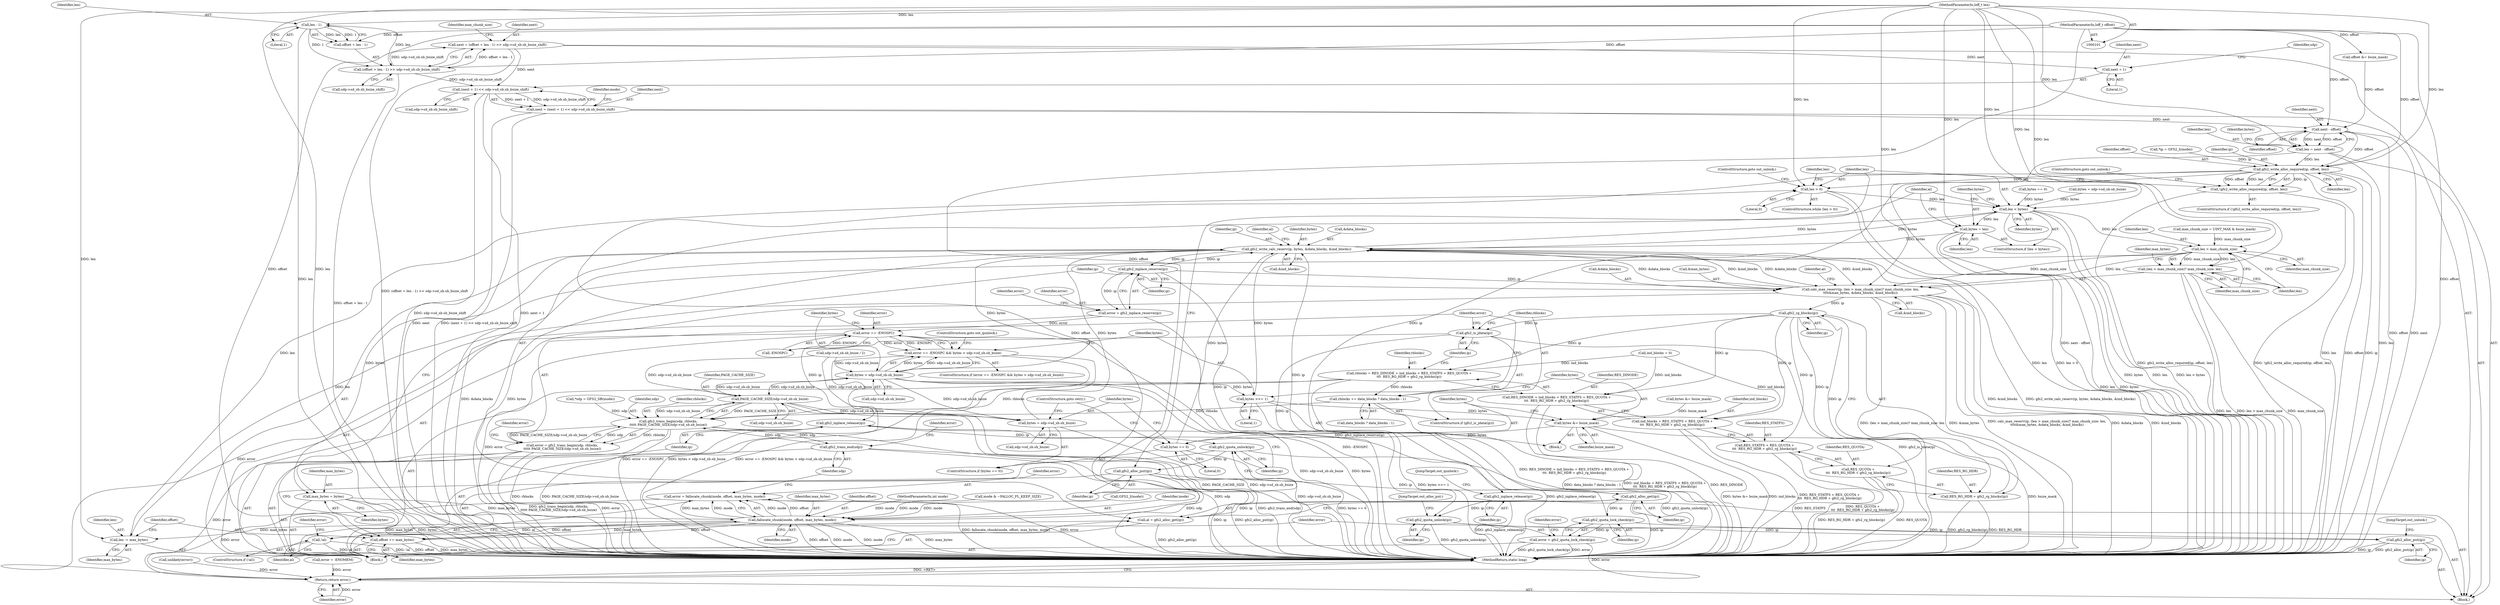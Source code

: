 digraph "0_linux_64dd153c83743af81f20924c6343652d731eeecb_2@integer" {
"1000154" [label="(Call,next = (offset + len - 1) >> sdp->sd_sb.sb_bsize_shift)"];
"1000156" [label="(Call,(offset + len - 1) >> sdp->sd_sb.sb_bsize_shift)"];
"1000104" [label="(MethodParameterIn,loff_t offset)"];
"1000159" [label="(Call,len - 1)"];
"1000105" [label="(MethodParameterIn,loff_t len)"];
"1000175" [label="(Call,(next + 1) << sdp->sd_sb.sb_bsize_shift)"];
"1000173" [label="(Call,next = (next + 1) << sdp->sd_sb.sb_bsize_shift)"];
"1000196" [label="(Call,next - offset)"];
"1000194" [label="(Call,len = next - offset)"];
"1000255" [label="(Call,gfs2_write_alloc_required(ip, offset, len))"];
"1000254" [label="(Call,!gfs2_write_alloc_required(ip, offset, len))"];
"1000261" [label="(Call,len > 0)"];
"1000266" [label="(Call,len < bytes)"];
"1000269" [label="(Call,bytes = len)"];
"1000293" [label="(Call,gfs2_write_calc_reserv(ip, bytes, &data_blocks, &ind_blocks))"];
"1000309" [label="(Call,gfs2_inplace_reserve(ip))"];
"1000307" [label="(Call,error = gfs2_inplace_reserve(ip))"];
"1000316" [label="(Call,error == -ENOSPC)"];
"1000315" [label="(Call,error == -ENOSPC && bytes > sdp->sd_sb.sb_bsize)"];
"1000455" [label="(Return,return error;)"];
"1000350" [label="(Call,calc_max_reserv(ip, (len > max_chunk_size)? max_chunk_size: len,\n\t\t\t\t&max_bytes, &data_blocks, &ind_blocks))"];
"1000383" [label="(Call,gfs2_rg_blocks(ip))"];
"1000371" [label="(Call,rblocks = RES_DINODE + ind_blocks + RES_STATFS + RES_QUOTA +\n\t\t\t  RES_RG_HDR + gfs2_rg_blocks(ip))"];
"1000388" [label="(Call,rblocks += data_blocks ? data_blocks : 1)"];
"1000396" [label="(Call,gfs2_trans_begin(sdp, rblocks,\n\t\t\t\t\t PAGE_CACHE_SIZE/sdp->sd_sb.sb_bsize))"];
"1000394" [label="(Call,error = gfs2_trans_begin(sdp, rblocks,\n\t\t\t\t\t PAGE_CACHE_SIZE/sdp->sd_sb.sb_bsize))"];
"1000416" [label="(Call,gfs2_trans_end(sdp))"];
"1000373" [label="(Call,RES_DINODE + ind_blocks + RES_STATFS + RES_QUOTA +\n\t\t\t  RES_RG_HDR + gfs2_rg_blocks(ip))"];
"1000375" [label="(Call,ind_blocks + RES_STATFS + RES_QUOTA +\n\t\t\t  RES_RG_HDR + gfs2_rg_blocks(ip))"];
"1000377" [label="(Call,RES_STATFS + RES_QUOTA +\n\t\t\t  RES_RG_HDR + gfs2_rg_blocks(ip))"];
"1000379" [label="(Call,RES_QUOTA +\n\t\t\t  RES_RG_HDR + gfs2_rg_blocks(ip))"];
"1000381" [label="(Call,RES_RG_HDR + gfs2_rg_blocks(ip))"];
"1000386" [label="(Call,gfs2_is_jdata(ip))"];
"1000427" [label="(Call,gfs2_inplace_release(ip))"];
"1000429" [label="(Call,gfs2_quota_unlock(ip))"];
"1000431" [label="(Call,gfs2_alloc_put(ip))"];
"1000274" [label="(Call,gfs2_alloc_get(ip))"];
"1000272" [label="(Call,al = gfs2_alloc_get(ip))"];
"1000277" [label="(Call,!al)"];
"1000287" [label="(Call,gfs2_quota_lock_check(ip))"];
"1000285" [label="(Call,error = gfs2_quota_lock_check(ip))"];
"1000441" [label="(Call,gfs2_alloc_put(ip))"];
"1000435" [label="(Call,gfs2_inplace_release(ip))"];
"1000438" [label="(Call,gfs2_quota_unlock(ip))"];
"1000320" [label="(Call,bytes > sdp->sd_sb.sb_bsize)"];
"1000328" [label="(Call,bytes >>= 1)"];
"1000331" [label="(Call,bytes &= bsize_mask)"];
"1000335" [label="(Call,bytes == 0)"];
"1000338" [label="(Call,bytes = sdp->sd_sb.sb_bsize)"];
"1000399" [label="(Call,PAGE_CACHE_SIZE/sdp->sd_sb.sb_bsize)"];
"1000347" [label="(Call,max_bytes = bytes)"];
"1000411" [label="(Call,fallocate_chunk(inode, offset, max_bytes, mode))"];
"1000409" [label="(Call,error = fallocate_chunk(inode, offset, max_bytes, mode))"];
"1000421" [label="(Call,len -= max_bytes)"];
"1000424" [label="(Call,offset += max_bytes)"];
"1000353" [label="(Call,len > max_chunk_size)"];
"1000352" [label="(Call,(len > max_chunk_size)? max_chunk_size: len)"];
"1000176" [label="(Call,next + 1)"];
"1000175" [label="(Call,(next + 1) << sdp->sd_sb.sb_bsize_shift)"];
"1000429" [label="(Call,gfs2_quota_unlock(ip))"];
"1000440" [label="(JumpTarget,out_alloc_put:)"];
"1000412" [label="(Identifier,inode)"];
"1000347" [label="(Call,max_bytes = bytes)"];
"1000390" [label="(Call,data_blocks ? data_blocks : 1)"];
"1000437" [label="(JumpTarget,out_qunlock:)"];
"1000349" [label="(Identifier,bytes)"];
"1000194" [label="(Call,len = next - offset)"];
"1000419" [label="(Identifier,error)"];
"1000414" [label="(Identifier,max_bytes)"];
"1000413" [label="(Identifier,offset)"];
"1000338" [label="(Call,bytes = sdp->sd_sb.sb_bsize)"];
"1000290" [label="(Identifier,error)"];
"1000435" [label="(Call,gfs2_inplace_release(ip))"];
"1000264" [label="(Block,)"];
"1000410" [label="(Identifier,error)"];
"1000198" [label="(Identifier,offset)"];
"1000155" [label="(Identifier,next)"];
"1000332" [label="(Identifier,bytes)"];
"1000417" [label="(Identifier,sdp)"];
"1000159" [label="(Call,len - 1)"];
"1000295" [label="(Identifier,bytes)"];
"1000388" [label="(Call,rblocks += data_blocks ? data_blocks : 1)"];
"1000357" [label="(Identifier,len)"];
"1000354" [label="(Identifier,len)"];
"1000423" [label="(Identifier,max_bytes)"];
"1000442" [label="(Identifier,ip)"];
"1000310" [label="(Identifier,ip)"];
"1000250" [label="(Call,unlikely(error))"];
"1000169" [label="(Identifier,max_chunk_size)"];
"1000433" [label="(ControlStructure,goto out_unlock;)"];
"1000271" [label="(Identifier,len)"];
"1000351" [label="(Identifier,ip)"];
"1000253" [label="(ControlStructure,if (!gfs2_write_alloc_required(ip, offset, len)))"];
"1000309" [label="(Call,gfs2_inplace_reserve(ip))"];
"1000105" [label="(MethodParameterIn,loff_t len)"];
"1000286" [label="(Identifier,error)"];
"1000336" [label="(Identifier,bytes)"];
"1000335" [label="(Call,bytes == 0)"];
"1000296" [label="(Call,&data_blocks)"];
"1000222" [label="(Call,bytes == 0)"];
"1000345" [label="(ControlStructure,goto retry;)"];
"1000176" [label="(Call,next + 1)"];
"1000268" [label="(Identifier,bytes)"];
"1000383" [label="(Call,gfs2_rg_blocks(ip))"];
"1000407" [label="(Identifier,error)"];
"1000353" [label="(Call,len > max_chunk_size)"];
"1000400" [label="(Identifier,PAGE_CACHE_SIZE)"];
"1000339" [label="(Identifier,bytes)"];
"1000329" [label="(Identifier,bytes)"];
"1000430" [label="(Identifier,ip)"];
"1000118" [label="(Call,*sdp = GFS2_SB(inode))"];
"1000314" [label="(ControlStructure,if (error == -ENOSPC && bytes > sdp->sd_sb.sb_bsize))"];
"1000205" [label="(Call,sdp->sd_sb.sb_bsize / 2)"];
"1000330" [label="(Literal,1)"];
"1000425" [label="(Identifier,offset)"];
"1000378" [label="(Identifier,RES_STATFS)"];
"1000278" [label="(Identifier,al)"];
"1000397" [label="(Identifier,sdp)"];
"1000355" [label="(Identifier,max_chunk_size)"];
"1000427" [label="(Call,gfs2_inplace_release(ip))"];
"1000399" [label="(Call,PAGE_CACHE_SIZE/sdp->sd_sb.sb_bsize)"];
"1000328" [label="(Call,bytes >>= 1)"];
"1000382" [label="(Identifier,RES_RG_HDR)"];
"1000307" [label="(Call,error = gfs2_inplace_reserve(ip))"];
"1000389" [label="(Identifier,rblocks)"];
"1000298" [label="(Call,&ind_blocks)"];
"1000254" [label="(Call,!gfs2_write_alloc_required(ip, offset, len))"];
"1000103" [label="(MethodParameterIn,int mode)"];
"1000178" [label="(Literal,1)"];
"1000255" [label="(Call,gfs2_write_alloc_required(ip, offset, len))"];
"1000294" [label="(Identifier,ip)"];
"1000409" [label="(Call,error = fallocate_chunk(inode, offset, max_bytes, mode))"];
"1000334" [label="(ControlStructure,if (bytes == 0))"];
"1000195" [label="(Identifier,len)"];
"1000348" [label="(Identifier,max_bytes)"];
"1000317" [label="(Identifier,error)"];
"1000262" [label="(Identifier,len)"];
"1000327" [label="(Block,)"];
"1000267" [label="(Identifier,len)"];
"1000438" [label="(Call,gfs2_quota_unlock(ip))"];
"1000360" [label="(Call,&data_blocks)"];
"1000362" [label="(Call,&ind_blocks)"];
"1000123" [label="(Call,*ip = GFS2_I(inode))"];
"1000377" [label="(Call,RES_STATFS + RES_QUOTA +\n\t\t\t  RES_RG_HDR + gfs2_rg_blocks(ip))"];
"1000398" [label="(Identifier,rblocks)"];
"1000270" [label="(Identifier,bytes)"];
"1000160" [label="(Identifier,len)"];
"1000272" [label="(Call,al = gfs2_alloc_get(ip))"];
"1000132" [label="(Call,ind_blocks = 0)"];
"1000174" [label="(Identifier,next)"];
"1000385" [label="(ControlStructure,if (gfs2_is_jdata(ip)))"];
"1000375" [label="(Call,ind_blocks + RES_STATFS + RES_QUOTA +\n\t\t\t  RES_RG_HDR + gfs2_rg_blocks(ip))"];
"1000376" [label="(Identifier,ind_blocks)"];
"1000280" [label="(Call,error = -ENOMEM)"];
"1000411" [label="(Call,fallocate_chunk(inode, offset, max_bytes, mode))"];
"1000394" [label="(Call,error = gfs2_trans_begin(sdp, rblocks,\n\t\t\t\t\t PAGE_CACHE_SIZE/sdp->sd_sb.sb_bsize))"];
"1000261" [label="(Call,len > 0)"];
"1000293" [label="(Call,gfs2_write_calc_reserv(ip, bytes, &data_blocks, &ind_blocks))"];
"1000333" [label="(Identifier,bsize_mask)"];
"1000401" [label="(Call,sdp->sd_sb.sb_bsize)"];
"1000162" [label="(Call,sdp->sd_sb.sb_bsize_shift)"];
"1000260" [label="(ControlStructure,while (len > 0))"];
"1000387" [label="(Identifier,ip)"];
"1000256" [label="(Identifier,ip)"];
"1000259" [label="(ControlStructure,goto out_unlock;)"];
"1000384" [label="(Identifier,ip)"];
"1000200" [label="(Identifier,bytes)"];
"1000337" [label="(Literal,0)"];
"1000177" [label="(Identifier,next)"];
"1000318" [label="(Call,-ENOSPC)"];
"1000218" [label="(Call,bytes &= bsize_mask)"];
"1000443" [label="(JumpTarget,out_unlock:)"];
"1000415" [label="(Identifier,mode)"];
"1000321" [label="(Identifier,bytes)"];
"1000104" [label="(MethodParameterIn,loff_t offset)"];
"1000312" [label="(Identifier,error)"];
"1000322" [label="(Call,sdp->sd_sb.sb_bsize)"];
"1000173" [label="(Call,next = (next + 1) << sdp->sd_sb.sb_bsize_shift)"];
"1000315" [label="(Call,error == -ENOSPC && bytes > sdp->sd_sb.sb_bsize)"];
"1000416" [label="(Call,gfs2_trans_end(sdp))"];
"1000191" [label="(Call,offset &= bsize_mask)"];
"1000168" [label="(Call,max_chunk_size = UINT_MAX & bsize_mask)"];
"1000441" [label="(Call,gfs2_alloc_put(ip))"];
"1000372" [label="(Identifier,rblocks)"];
"1000426" [label="(Identifier,max_bytes)"];
"1000287" [label="(Call,gfs2_quota_lock_check(ip))"];
"1000436" [label="(Identifier,ip)"];
"1000185" [label="(Call,mode & ~FALLOC_FL_KEEP_SIZE)"];
"1000380" [label="(Identifier,RES_QUOTA)"];
"1000179" [label="(Call,sdp->sd_sb.sb_bsize_shift)"];
"1000308" [label="(Identifier,error)"];
"1000263" [label="(Literal,0)"];
"1000269" [label="(Call,bytes = len)"];
"1000381" [label="(Call,RES_RG_HDR + gfs2_rg_blocks(ip))"];
"1000358" [label="(Call,&max_bytes)"];
"1000386" [label="(Call,gfs2_is_jdata(ip))"];
"1000197" [label="(Identifier,next)"];
"1000374" [label="(Identifier,RES_DINODE)"];
"1000432" [label="(Identifier,ip)"];
"1000356" [label="(Identifier,max_chunk_size)"];
"1000302" [label="(Identifier,al)"];
"1000276" [label="(ControlStructure,if (!al))"];
"1000161" [label="(Literal,1)"];
"1000373" [label="(Call,RES_DINODE + ind_blocks + RES_STATFS + RES_QUOTA +\n\t\t\t  RES_RG_HDR + gfs2_rg_blocks(ip))"];
"1000281" [label="(Identifier,error)"];
"1000396" [label="(Call,gfs2_trans_begin(sdp, rblocks,\n\t\t\t\t\t PAGE_CACHE_SIZE/sdp->sd_sb.sb_bsize))"];
"1000274" [label="(Call,gfs2_alloc_get(ip))"];
"1000154" [label="(Call,next = (offset + len - 1) >> sdp->sd_sb.sb_bsize_shift)"];
"1000428" [label="(Identifier,ip)"];
"1000277" [label="(Call,!al)"];
"1000456" [label="(Identifier,error)"];
"1000316" [label="(Call,error == -ENOSPC)"];
"1000455" [label="(Return,return error;)"];
"1000431" [label="(Call,gfs2_alloc_put(ip))"];
"1000331" [label="(Call,bytes &= bsize_mask)"];
"1000181" [label="(Identifier,sdp)"];
"1000439" [label="(Identifier,ip)"];
"1000258" [label="(Identifier,len)"];
"1000125" [label="(Call,GFS2_I(inode))"];
"1000421" [label="(Call,len -= max_bytes)"];
"1000273" [label="(Identifier,al)"];
"1000371" [label="(Call,rblocks = RES_DINODE + ind_blocks + RES_STATFS + RES_QUOTA +\n\t\t\t  RES_RG_HDR + gfs2_rg_blocks(ip))"];
"1000186" [label="(Identifier,mode)"];
"1000340" [label="(Call,sdp->sd_sb.sb_bsize)"];
"1000350" [label="(Call,calc_max_reserv(ip, (len > max_chunk_size)? max_chunk_size: len,\n\t\t\t\t&max_bytes, &data_blocks, &ind_blocks))"];
"1000106" [label="(Block,)"];
"1000457" [label="(MethodReturn,static long)"];
"1000266" [label="(Call,len < bytes)"];
"1000424" [label="(Call,offset += max_bytes)"];
"1000359" [label="(Identifier,max_bytes)"];
"1000395" [label="(Identifier,error)"];
"1000257" [label="(Identifier,offset)"];
"1000379" [label="(Call,RES_QUOTA +\n\t\t\t  RES_RG_HDR + gfs2_rg_blocks(ip))"];
"1000422" [label="(Identifier,len)"];
"1000352" [label="(Call,(len > max_chunk_size)? max_chunk_size: len)"];
"1000346" [label="(ControlStructure,goto out_qunlock;)"];
"1000275" [label="(Identifier,ip)"];
"1000157" [label="(Call,offset + len - 1)"];
"1000285" [label="(Call,error = gfs2_quota_lock_check(ip))"];
"1000366" [label="(Identifier,al)"];
"1000265" [label="(ControlStructure,if (len < bytes))"];
"1000225" [label="(Call,bytes = sdp->sd_sb.sb_bsize)"];
"1000156" [label="(Call,(offset + len - 1) >> sdp->sd_sb.sb_bsize_shift)"];
"1000320" [label="(Call,bytes > sdp->sd_sb.sb_bsize)"];
"1000196" [label="(Call,next - offset)"];
"1000288" [label="(Identifier,ip)"];
"1000154" -> "1000106"  [label="AST: "];
"1000154" -> "1000156"  [label="CFG: "];
"1000155" -> "1000154"  [label="AST: "];
"1000156" -> "1000154"  [label="AST: "];
"1000169" -> "1000154"  [label="CFG: "];
"1000154" -> "1000457"  [label="DDG: (offset + len - 1) >> sdp->sd_sb.sb_bsize_shift"];
"1000156" -> "1000154"  [label="DDG: offset + len - 1"];
"1000156" -> "1000154"  [label="DDG: sdp->sd_sb.sb_bsize_shift"];
"1000154" -> "1000175"  [label="DDG: next"];
"1000154" -> "1000176"  [label="DDG: next"];
"1000156" -> "1000162"  [label="CFG: "];
"1000157" -> "1000156"  [label="AST: "];
"1000162" -> "1000156"  [label="AST: "];
"1000156" -> "1000457"  [label="DDG: offset + len - 1"];
"1000104" -> "1000156"  [label="DDG: offset"];
"1000159" -> "1000156"  [label="DDG: len"];
"1000159" -> "1000156"  [label="DDG: 1"];
"1000156" -> "1000175"  [label="DDG: sdp->sd_sb.sb_bsize_shift"];
"1000104" -> "1000101"  [label="AST: "];
"1000104" -> "1000457"  [label="DDG: offset"];
"1000104" -> "1000157"  [label="DDG: offset"];
"1000104" -> "1000191"  [label="DDG: offset"];
"1000104" -> "1000196"  [label="DDG: offset"];
"1000104" -> "1000255"  [label="DDG: offset"];
"1000104" -> "1000411"  [label="DDG: offset"];
"1000104" -> "1000424"  [label="DDG: offset"];
"1000159" -> "1000157"  [label="AST: "];
"1000159" -> "1000161"  [label="CFG: "];
"1000160" -> "1000159"  [label="AST: "];
"1000161" -> "1000159"  [label="AST: "];
"1000157" -> "1000159"  [label="CFG: "];
"1000159" -> "1000457"  [label="DDG: len"];
"1000159" -> "1000157"  [label="DDG: len"];
"1000159" -> "1000157"  [label="DDG: 1"];
"1000105" -> "1000159"  [label="DDG: len"];
"1000105" -> "1000101"  [label="AST: "];
"1000105" -> "1000457"  [label="DDG: len"];
"1000105" -> "1000194"  [label="DDG: len"];
"1000105" -> "1000255"  [label="DDG: len"];
"1000105" -> "1000261"  [label="DDG: len"];
"1000105" -> "1000266"  [label="DDG: len"];
"1000105" -> "1000269"  [label="DDG: len"];
"1000105" -> "1000350"  [label="DDG: len"];
"1000105" -> "1000353"  [label="DDG: len"];
"1000105" -> "1000352"  [label="DDG: len"];
"1000105" -> "1000421"  [label="DDG: len"];
"1000175" -> "1000173"  [label="AST: "];
"1000175" -> "1000179"  [label="CFG: "];
"1000176" -> "1000175"  [label="AST: "];
"1000179" -> "1000175"  [label="AST: "];
"1000173" -> "1000175"  [label="CFG: "];
"1000175" -> "1000457"  [label="DDG: sdp->sd_sb.sb_bsize_shift"];
"1000175" -> "1000457"  [label="DDG: next + 1"];
"1000175" -> "1000173"  [label="DDG: next + 1"];
"1000175" -> "1000173"  [label="DDG: sdp->sd_sb.sb_bsize_shift"];
"1000173" -> "1000106"  [label="AST: "];
"1000174" -> "1000173"  [label="AST: "];
"1000186" -> "1000173"  [label="CFG: "];
"1000173" -> "1000457"  [label="DDG: next"];
"1000173" -> "1000457"  [label="DDG: (next + 1) << sdp->sd_sb.sb_bsize_shift"];
"1000173" -> "1000196"  [label="DDG: next"];
"1000196" -> "1000194"  [label="AST: "];
"1000196" -> "1000198"  [label="CFG: "];
"1000197" -> "1000196"  [label="AST: "];
"1000198" -> "1000196"  [label="AST: "];
"1000194" -> "1000196"  [label="CFG: "];
"1000196" -> "1000457"  [label="DDG: next"];
"1000196" -> "1000457"  [label="DDG: offset"];
"1000196" -> "1000194"  [label="DDG: next"];
"1000196" -> "1000194"  [label="DDG: offset"];
"1000191" -> "1000196"  [label="DDG: offset"];
"1000196" -> "1000255"  [label="DDG: offset"];
"1000194" -> "1000106"  [label="AST: "];
"1000195" -> "1000194"  [label="AST: "];
"1000200" -> "1000194"  [label="CFG: "];
"1000194" -> "1000457"  [label="DDG: len"];
"1000194" -> "1000457"  [label="DDG: next - offset"];
"1000194" -> "1000255"  [label="DDG: len"];
"1000255" -> "1000254"  [label="AST: "];
"1000255" -> "1000258"  [label="CFG: "];
"1000256" -> "1000255"  [label="AST: "];
"1000257" -> "1000255"  [label="AST: "];
"1000258" -> "1000255"  [label="AST: "];
"1000254" -> "1000255"  [label="CFG: "];
"1000255" -> "1000457"  [label="DDG: len"];
"1000255" -> "1000457"  [label="DDG: offset"];
"1000255" -> "1000457"  [label="DDG: ip"];
"1000255" -> "1000254"  [label="DDG: ip"];
"1000255" -> "1000254"  [label="DDG: offset"];
"1000255" -> "1000254"  [label="DDG: len"];
"1000123" -> "1000255"  [label="DDG: ip"];
"1000255" -> "1000261"  [label="DDG: len"];
"1000255" -> "1000274"  [label="DDG: ip"];
"1000255" -> "1000411"  [label="DDG: offset"];
"1000254" -> "1000253"  [label="AST: "];
"1000259" -> "1000254"  [label="CFG: "];
"1000262" -> "1000254"  [label="CFG: "];
"1000254" -> "1000457"  [label="DDG: gfs2_write_alloc_required(ip, offset, len)"];
"1000254" -> "1000457"  [label="DDG: !gfs2_write_alloc_required(ip, offset, len)"];
"1000261" -> "1000260"  [label="AST: "];
"1000261" -> "1000263"  [label="CFG: "];
"1000262" -> "1000261"  [label="AST: "];
"1000263" -> "1000261"  [label="AST: "];
"1000267" -> "1000261"  [label="CFG: "];
"1000433" -> "1000261"  [label="CFG: "];
"1000261" -> "1000457"  [label="DDG: len"];
"1000261" -> "1000457"  [label="DDG: len > 0"];
"1000421" -> "1000261"  [label="DDG: len"];
"1000261" -> "1000266"  [label="DDG: len"];
"1000266" -> "1000265"  [label="AST: "];
"1000266" -> "1000268"  [label="CFG: "];
"1000267" -> "1000266"  [label="AST: "];
"1000268" -> "1000266"  [label="AST: "];
"1000270" -> "1000266"  [label="CFG: "];
"1000273" -> "1000266"  [label="CFG: "];
"1000266" -> "1000457"  [label="DDG: bytes"];
"1000266" -> "1000457"  [label="DDG: len"];
"1000266" -> "1000457"  [label="DDG: len < bytes"];
"1000222" -> "1000266"  [label="DDG: bytes"];
"1000225" -> "1000266"  [label="DDG: bytes"];
"1000293" -> "1000266"  [label="DDG: bytes"];
"1000266" -> "1000269"  [label="DDG: len"];
"1000266" -> "1000293"  [label="DDG: bytes"];
"1000266" -> "1000353"  [label="DDG: len"];
"1000269" -> "1000265"  [label="AST: "];
"1000269" -> "1000271"  [label="CFG: "];
"1000270" -> "1000269"  [label="AST: "];
"1000271" -> "1000269"  [label="AST: "];
"1000273" -> "1000269"  [label="CFG: "];
"1000269" -> "1000457"  [label="DDG: bytes"];
"1000269" -> "1000457"  [label="DDG: len"];
"1000269" -> "1000293"  [label="DDG: bytes"];
"1000293" -> "1000264"  [label="AST: "];
"1000293" -> "1000298"  [label="CFG: "];
"1000294" -> "1000293"  [label="AST: "];
"1000295" -> "1000293"  [label="AST: "];
"1000296" -> "1000293"  [label="AST: "];
"1000298" -> "1000293"  [label="AST: "];
"1000302" -> "1000293"  [label="CFG: "];
"1000293" -> "1000457"  [label="DDG: &ind_blocks"];
"1000293" -> "1000457"  [label="DDG: gfs2_write_calc_reserv(ip, bytes, &data_blocks, &ind_blocks)"];
"1000293" -> "1000457"  [label="DDG: &data_blocks"];
"1000293" -> "1000457"  [label="DDG: bytes"];
"1000309" -> "1000293"  [label="DDG: ip"];
"1000287" -> "1000293"  [label="DDG: ip"];
"1000338" -> "1000293"  [label="DDG: bytes"];
"1000335" -> "1000293"  [label="DDG: bytes"];
"1000350" -> "1000293"  [label="DDG: &data_blocks"];
"1000350" -> "1000293"  [label="DDG: &ind_blocks"];
"1000293" -> "1000309"  [label="DDG: ip"];
"1000293" -> "1000320"  [label="DDG: bytes"];
"1000293" -> "1000328"  [label="DDG: bytes"];
"1000293" -> "1000347"  [label="DDG: bytes"];
"1000293" -> "1000350"  [label="DDG: &data_blocks"];
"1000293" -> "1000350"  [label="DDG: &ind_blocks"];
"1000309" -> "1000307"  [label="AST: "];
"1000309" -> "1000310"  [label="CFG: "];
"1000310" -> "1000309"  [label="AST: "];
"1000307" -> "1000309"  [label="CFG: "];
"1000309" -> "1000307"  [label="DDG: ip"];
"1000309" -> "1000350"  [label="DDG: ip"];
"1000309" -> "1000438"  [label="DDG: ip"];
"1000307" -> "1000264"  [label="AST: "];
"1000308" -> "1000307"  [label="AST: "];
"1000312" -> "1000307"  [label="CFG: "];
"1000307" -> "1000457"  [label="DDG: gfs2_inplace_reserve(ip)"];
"1000307" -> "1000316"  [label="DDG: error"];
"1000316" -> "1000315"  [label="AST: "];
"1000316" -> "1000318"  [label="CFG: "];
"1000317" -> "1000316"  [label="AST: "];
"1000318" -> "1000316"  [label="AST: "];
"1000321" -> "1000316"  [label="CFG: "];
"1000315" -> "1000316"  [label="CFG: "];
"1000316" -> "1000457"  [label="DDG: -ENOSPC"];
"1000316" -> "1000457"  [label="DDG: error"];
"1000316" -> "1000315"  [label="DDG: error"];
"1000316" -> "1000315"  [label="DDG: -ENOSPC"];
"1000318" -> "1000316"  [label="DDG: ENOSPC"];
"1000316" -> "1000455"  [label="DDG: error"];
"1000315" -> "1000314"  [label="AST: "];
"1000315" -> "1000320"  [label="CFG: "];
"1000320" -> "1000315"  [label="AST: "];
"1000329" -> "1000315"  [label="CFG: "];
"1000346" -> "1000315"  [label="CFG: "];
"1000315" -> "1000457"  [label="DDG: error == -ENOSPC && bytes > sdp->sd_sb.sb_bsize"];
"1000315" -> "1000457"  [label="DDG: error == -ENOSPC"];
"1000315" -> "1000457"  [label="DDG: bytes > sdp->sd_sb.sb_bsize"];
"1000320" -> "1000315"  [label="DDG: bytes"];
"1000320" -> "1000315"  [label="DDG: sdp->sd_sb.sb_bsize"];
"1000455" -> "1000106"  [label="AST: "];
"1000455" -> "1000456"  [label="CFG: "];
"1000456" -> "1000455"  [label="AST: "];
"1000457" -> "1000455"  [label="CFG: "];
"1000455" -> "1000457"  [label="DDG: <RET>"];
"1000456" -> "1000455"  [label="DDG: error"];
"1000285" -> "1000455"  [label="DDG: error"];
"1000250" -> "1000455"  [label="DDG: error"];
"1000409" -> "1000455"  [label="DDG: error"];
"1000280" -> "1000455"  [label="DDG: error"];
"1000394" -> "1000455"  [label="DDG: error"];
"1000350" -> "1000264"  [label="AST: "];
"1000350" -> "1000362"  [label="CFG: "];
"1000351" -> "1000350"  [label="AST: "];
"1000352" -> "1000350"  [label="AST: "];
"1000358" -> "1000350"  [label="AST: "];
"1000360" -> "1000350"  [label="AST: "];
"1000362" -> "1000350"  [label="AST: "];
"1000366" -> "1000350"  [label="CFG: "];
"1000350" -> "1000457"  [label="DDG: &max_bytes"];
"1000350" -> "1000457"  [label="DDG: calc_max_reserv(ip, (len > max_chunk_size)? max_chunk_size: len,\n\t\t\t\t&max_bytes, &data_blocks, &ind_blocks)"];
"1000350" -> "1000457"  [label="DDG: &data_blocks"];
"1000350" -> "1000457"  [label="DDG: &ind_blocks"];
"1000350" -> "1000457"  [label="DDG: (len > max_chunk_size)? max_chunk_size: len"];
"1000353" -> "1000350"  [label="DDG: max_chunk_size"];
"1000353" -> "1000350"  [label="DDG: len"];
"1000350" -> "1000383"  [label="DDG: ip"];
"1000383" -> "1000381"  [label="AST: "];
"1000383" -> "1000384"  [label="CFG: "];
"1000384" -> "1000383"  [label="AST: "];
"1000381" -> "1000383"  [label="CFG: "];
"1000383" -> "1000371"  [label="DDG: ip"];
"1000383" -> "1000373"  [label="DDG: ip"];
"1000383" -> "1000375"  [label="DDG: ip"];
"1000383" -> "1000377"  [label="DDG: ip"];
"1000383" -> "1000379"  [label="DDG: ip"];
"1000383" -> "1000381"  [label="DDG: ip"];
"1000383" -> "1000386"  [label="DDG: ip"];
"1000371" -> "1000264"  [label="AST: "];
"1000371" -> "1000373"  [label="CFG: "];
"1000372" -> "1000371"  [label="AST: "];
"1000373" -> "1000371"  [label="AST: "];
"1000387" -> "1000371"  [label="CFG: "];
"1000371" -> "1000457"  [label="DDG: RES_DINODE + ind_blocks + RES_STATFS + RES_QUOTA +\n\t\t\t  RES_RG_HDR + gfs2_rg_blocks(ip)"];
"1000132" -> "1000371"  [label="DDG: ind_blocks"];
"1000371" -> "1000388"  [label="DDG: rblocks"];
"1000371" -> "1000396"  [label="DDG: rblocks"];
"1000388" -> "1000385"  [label="AST: "];
"1000388" -> "1000390"  [label="CFG: "];
"1000389" -> "1000388"  [label="AST: "];
"1000390" -> "1000388"  [label="AST: "];
"1000395" -> "1000388"  [label="CFG: "];
"1000388" -> "1000457"  [label="DDG: data_blocks ? data_blocks : 1"];
"1000388" -> "1000396"  [label="DDG: rblocks"];
"1000396" -> "1000394"  [label="AST: "];
"1000396" -> "1000399"  [label="CFG: "];
"1000397" -> "1000396"  [label="AST: "];
"1000398" -> "1000396"  [label="AST: "];
"1000399" -> "1000396"  [label="AST: "];
"1000394" -> "1000396"  [label="CFG: "];
"1000396" -> "1000457"  [label="DDG: sdp"];
"1000396" -> "1000457"  [label="DDG: rblocks"];
"1000396" -> "1000457"  [label="DDG: PAGE_CACHE_SIZE/sdp->sd_sb.sb_bsize"];
"1000396" -> "1000394"  [label="DDG: sdp"];
"1000396" -> "1000394"  [label="DDG: rblocks"];
"1000396" -> "1000394"  [label="DDG: PAGE_CACHE_SIZE/sdp->sd_sb.sb_bsize"];
"1000416" -> "1000396"  [label="DDG: sdp"];
"1000118" -> "1000396"  [label="DDG: sdp"];
"1000399" -> "1000396"  [label="DDG: PAGE_CACHE_SIZE"];
"1000399" -> "1000396"  [label="DDG: sdp->sd_sb.sb_bsize"];
"1000396" -> "1000416"  [label="DDG: sdp"];
"1000394" -> "1000264"  [label="AST: "];
"1000395" -> "1000394"  [label="AST: "];
"1000407" -> "1000394"  [label="CFG: "];
"1000394" -> "1000457"  [label="DDG: gfs2_trans_begin(sdp, rblocks,\n\t\t\t\t\t PAGE_CACHE_SIZE/sdp->sd_sb.sb_bsize)"];
"1000394" -> "1000457"  [label="DDG: error"];
"1000416" -> "1000264"  [label="AST: "];
"1000416" -> "1000417"  [label="CFG: "];
"1000417" -> "1000416"  [label="AST: "];
"1000419" -> "1000416"  [label="CFG: "];
"1000416" -> "1000457"  [label="DDG: gfs2_trans_end(sdp)"];
"1000416" -> "1000457"  [label="DDG: sdp"];
"1000373" -> "1000375"  [label="CFG: "];
"1000374" -> "1000373"  [label="AST: "];
"1000375" -> "1000373"  [label="AST: "];
"1000373" -> "1000457"  [label="DDG: ind_blocks + RES_STATFS + RES_QUOTA +\n\t\t\t  RES_RG_HDR + gfs2_rg_blocks(ip)"];
"1000373" -> "1000457"  [label="DDG: RES_DINODE"];
"1000132" -> "1000373"  [label="DDG: ind_blocks"];
"1000375" -> "1000377"  [label="CFG: "];
"1000376" -> "1000375"  [label="AST: "];
"1000377" -> "1000375"  [label="AST: "];
"1000375" -> "1000457"  [label="DDG: ind_blocks"];
"1000375" -> "1000457"  [label="DDG: RES_STATFS + RES_QUOTA +\n\t\t\t  RES_RG_HDR + gfs2_rg_blocks(ip)"];
"1000132" -> "1000375"  [label="DDG: ind_blocks"];
"1000377" -> "1000379"  [label="CFG: "];
"1000378" -> "1000377"  [label="AST: "];
"1000379" -> "1000377"  [label="AST: "];
"1000377" -> "1000457"  [label="DDG: RES_QUOTA +\n\t\t\t  RES_RG_HDR + gfs2_rg_blocks(ip)"];
"1000377" -> "1000457"  [label="DDG: RES_STATFS"];
"1000379" -> "1000381"  [label="CFG: "];
"1000380" -> "1000379"  [label="AST: "];
"1000381" -> "1000379"  [label="AST: "];
"1000379" -> "1000457"  [label="DDG: RES_QUOTA"];
"1000379" -> "1000457"  [label="DDG: RES_RG_HDR + gfs2_rg_blocks(ip)"];
"1000382" -> "1000381"  [label="AST: "];
"1000381" -> "1000457"  [label="DDG: gfs2_rg_blocks(ip)"];
"1000381" -> "1000457"  [label="DDG: RES_RG_HDR"];
"1000386" -> "1000385"  [label="AST: "];
"1000386" -> "1000387"  [label="CFG: "];
"1000387" -> "1000386"  [label="AST: "];
"1000389" -> "1000386"  [label="CFG: "];
"1000395" -> "1000386"  [label="CFG: "];
"1000386" -> "1000457"  [label="DDG: gfs2_is_jdata(ip)"];
"1000386" -> "1000427"  [label="DDG: ip"];
"1000386" -> "1000435"  [label="DDG: ip"];
"1000427" -> "1000264"  [label="AST: "];
"1000427" -> "1000428"  [label="CFG: "];
"1000428" -> "1000427"  [label="AST: "];
"1000430" -> "1000427"  [label="CFG: "];
"1000427" -> "1000457"  [label="DDG: gfs2_inplace_release(ip)"];
"1000427" -> "1000429"  [label="DDG: ip"];
"1000429" -> "1000264"  [label="AST: "];
"1000429" -> "1000430"  [label="CFG: "];
"1000430" -> "1000429"  [label="AST: "];
"1000432" -> "1000429"  [label="CFG: "];
"1000429" -> "1000457"  [label="DDG: gfs2_quota_unlock(ip)"];
"1000429" -> "1000431"  [label="DDG: ip"];
"1000431" -> "1000264"  [label="AST: "];
"1000431" -> "1000432"  [label="CFG: "];
"1000432" -> "1000431"  [label="AST: "];
"1000262" -> "1000431"  [label="CFG: "];
"1000431" -> "1000457"  [label="DDG: ip"];
"1000431" -> "1000457"  [label="DDG: gfs2_alloc_put(ip)"];
"1000431" -> "1000274"  [label="DDG: ip"];
"1000274" -> "1000272"  [label="AST: "];
"1000274" -> "1000275"  [label="CFG: "];
"1000275" -> "1000274"  [label="AST: "];
"1000272" -> "1000274"  [label="CFG: "];
"1000274" -> "1000457"  [label="DDG: ip"];
"1000274" -> "1000272"  [label="DDG: ip"];
"1000274" -> "1000287"  [label="DDG: ip"];
"1000272" -> "1000264"  [label="AST: "];
"1000273" -> "1000272"  [label="AST: "];
"1000278" -> "1000272"  [label="CFG: "];
"1000272" -> "1000457"  [label="DDG: gfs2_alloc_get(ip)"];
"1000272" -> "1000277"  [label="DDG: al"];
"1000277" -> "1000276"  [label="AST: "];
"1000277" -> "1000278"  [label="CFG: "];
"1000278" -> "1000277"  [label="AST: "];
"1000281" -> "1000277"  [label="CFG: "];
"1000286" -> "1000277"  [label="CFG: "];
"1000277" -> "1000457"  [label="DDG: al"];
"1000277" -> "1000457"  [label="DDG: !al"];
"1000287" -> "1000285"  [label="AST: "];
"1000287" -> "1000288"  [label="CFG: "];
"1000288" -> "1000287"  [label="AST: "];
"1000285" -> "1000287"  [label="CFG: "];
"1000287" -> "1000285"  [label="DDG: ip"];
"1000287" -> "1000441"  [label="DDG: ip"];
"1000285" -> "1000264"  [label="AST: "];
"1000286" -> "1000285"  [label="AST: "];
"1000290" -> "1000285"  [label="CFG: "];
"1000285" -> "1000457"  [label="DDG: error"];
"1000285" -> "1000457"  [label="DDG: gfs2_quota_lock_check(ip)"];
"1000441" -> "1000106"  [label="AST: "];
"1000441" -> "1000442"  [label="CFG: "];
"1000442" -> "1000441"  [label="AST: "];
"1000443" -> "1000441"  [label="CFG: "];
"1000441" -> "1000457"  [label="DDG: ip"];
"1000441" -> "1000457"  [label="DDG: gfs2_alloc_put(ip)"];
"1000438" -> "1000441"  [label="DDG: ip"];
"1000435" -> "1000106"  [label="AST: "];
"1000435" -> "1000436"  [label="CFG: "];
"1000436" -> "1000435"  [label="AST: "];
"1000437" -> "1000435"  [label="CFG: "];
"1000435" -> "1000457"  [label="DDG: gfs2_inplace_release(ip)"];
"1000435" -> "1000438"  [label="DDG: ip"];
"1000438" -> "1000106"  [label="AST: "];
"1000438" -> "1000439"  [label="CFG: "];
"1000439" -> "1000438"  [label="AST: "];
"1000440" -> "1000438"  [label="CFG: "];
"1000438" -> "1000457"  [label="DDG: gfs2_quota_unlock(ip)"];
"1000320" -> "1000322"  [label="CFG: "];
"1000321" -> "1000320"  [label="AST: "];
"1000322" -> "1000320"  [label="AST: "];
"1000320" -> "1000457"  [label="DDG: sdp->sd_sb.sb_bsize"];
"1000320" -> "1000457"  [label="DDG: bytes"];
"1000399" -> "1000320"  [label="DDG: sdp->sd_sb.sb_bsize"];
"1000205" -> "1000320"  [label="DDG: sdp->sd_sb.sb_bsize"];
"1000320" -> "1000328"  [label="DDG: bytes"];
"1000320" -> "1000338"  [label="DDG: sdp->sd_sb.sb_bsize"];
"1000320" -> "1000399"  [label="DDG: sdp->sd_sb.sb_bsize"];
"1000328" -> "1000327"  [label="AST: "];
"1000328" -> "1000330"  [label="CFG: "];
"1000329" -> "1000328"  [label="AST: "];
"1000330" -> "1000328"  [label="AST: "];
"1000332" -> "1000328"  [label="CFG: "];
"1000328" -> "1000457"  [label="DDG: bytes >>= 1"];
"1000328" -> "1000331"  [label="DDG: bytes"];
"1000331" -> "1000327"  [label="AST: "];
"1000331" -> "1000333"  [label="CFG: "];
"1000332" -> "1000331"  [label="AST: "];
"1000333" -> "1000331"  [label="AST: "];
"1000336" -> "1000331"  [label="CFG: "];
"1000331" -> "1000457"  [label="DDG: bytes &= bsize_mask"];
"1000331" -> "1000457"  [label="DDG: bsize_mask"];
"1000218" -> "1000331"  [label="DDG: bsize_mask"];
"1000331" -> "1000335"  [label="DDG: bytes"];
"1000335" -> "1000334"  [label="AST: "];
"1000335" -> "1000337"  [label="CFG: "];
"1000336" -> "1000335"  [label="AST: "];
"1000337" -> "1000335"  [label="AST: "];
"1000339" -> "1000335"  [label="CFG: "];
"1000345" -> "1000335"  [label="CFG: "];
"1000335" -> "1000457"  [label="DDG: bytes == 0"];
"1000338" -> "1000334"  [label="AST: "];
"1000338" -> "1000340"  [label="CFG: "];
"1000339" -> "1000338"  [label="AST: "];
"1000340" -> "1000338"  [label="AST: "];
"1000345" -> "1000338"  [label="CFG: "];
"1000338" -> "1000457"  [label="DDG: sdp->sd_sb.sb_bsize"];
"1000399" -> "1000338"  [label="DDG: sdp->sd_sb.sb_bsize"];
"1000205" -> "1000338"  [label="DDG: sdp->sd_sb.sb_bsize"];
"1000399" -> "1000401"  [label="CFG: "];
"1000400" -> "1000399"  [label="AST: "];
"1000401" -> "1000399"  [label="AST: "];
"1000399" -> "1000457"  [label="DDG: sdp->sd_sb.sb_bsize"];
"1000399" -> "1000457"  [label="DDG: PAGE_CACHE_SIZE"];
"1000205" -> "1000399"  [label="DDG: sdp->sd_sb.sb_bsize"];
"1000347" -> "1000264"  [label="AST: "];
"1000347" -> "1000349"  [label="CFG: "];
"1000348" -> "1000347"  [label="AST: "];
"1000349" -> "1000347"  [label="AST: "];
"1000351" -> "1000347"  [label="CFG: "];
"1000347" -> "1000457"  [label="DDG: bytes"];
"1000347" -> "1000457"  [label="DDG: max_bytes"];
"1000347" -> "1000411"  [label="DDG: max_bytes"];
"1000411" -> "1000409"  [label="AST: "];
"1000411" -> "1000415"  [label="CFG: "];
"1000412" -> "1000411"  [label="AST: "];
"1000413" -> "1000411"  [label="AST: "];
"1000414" -> "1000411"  [label="AST: "];
"1000415" -> "1000411"  [label="AST: "];
"1000409" -> "1000411"  [label="CFG: "];
"1000411" -> "1000457"  [label="DDG: inode"];
"1000411" -> "1000457"  [label="DDG: max_bytes"];
"1000411" -> "1000457"  [label="DDG: offset"];
"1000411" -> "1000457"  [label="DDG: mode"];
"1000411" -> "1000409"  [label="DDG: inode"];
"1000411" -> "1000409"  [label="DDG: offset"];
"1000411" -> "1000409"  [label="DDG: max_bytes"];
"1000411" -> "1000409"  [label="DDG: mode"];
"1000125" -> "1000411"  [label="DDG: inode"];
"1000424" -> "1000411"  [label="DDG: offset"];
"1000185" -> "1000411"  [label="DDG: mode"];
"1000103" -> "1000411"  [label="DDG: mode"];
"1000411" -> "1000421"  [label="DDG: max_bytes"];
"1000411" -> "1000424"  [label="DDG: max_bytes"];
"1000411" -> "1000424"  [label="DDG: offset"];
"1000409" -> "1000264"  [label="AST: "];
"1000410" -> "1000409"  [label="AST: "];
"1000417" -> "1000409"  [label="CFG: "];
"1000409" -> "1000457"  [label="DDG: fallocate_chunk(inode, offset, max_bytes, mode)"];
"1000409" -> "1000457"  [label="DDG: error"];
"1000421" -> "1000264"  [label="AST: "];
"1000421" -> "1000423"  [label="CFG: "];
"1000422" -> "1000421"  [label="AST: "];
"1000423" -> "1000421"  [label="AST: "];
"1000425" -> "1000421"  [label="CFG: "];
"1000353" -> "1000421"  [label="DDG: len"];
"1000424" -> "1000264"  [label="AST: "];
"1000424" -> "1000426"  [label="CFG: "];
"1000425" -> "1000424"  [label="AST: "];
"1000426" -> "1000424"  [label="AST: "];
"1000428" -> "1000424"  [label="CFG: "];
"1000424" -> "1000457"  [label="DDG: max_bytes"];
"1000424" -> "1000457"  [label="DDG: offset"];
"1000353" -> "1000352"  [label="AST: "];
"1000353" -> "1000355"  [label="CFG: "];
"1000354" -> "1000353"  [label="AST: "];
"1000355" -> "1000353"  [label="AST: "];
"1000356" -> "1000353"  [label="CFG: "];
"1000357" -> "1000353"  [label="CFG: "];
"1000168" -> "1000353"  [label="DDG: max_chunk_size"];
"1000353" -> "1000352"  [label="DDG: max_chunk_size"];
"1000353" -> "1000352"  [label="DDG: len"];
"1000352" -> "1000356"  [label="CFG: "];
"1000352" -> "1000357"  [label="CFG: "];
"1000356" -> "1000352"  [label="AST: "];
"1000357" -> "1000352"  [label="AST: "];
"1000359" -> "1000352"  [label="CFG: "];
"1000352" -> "1000457"  [label="DDG: max_chunk_size"];
"1000352" -> "1000457"  [label="DDG: len"];
"1000352" -> "1000457"  [label="DDG: len > max_chunk_size"];
"1000176" -> "1000178"  [label="CFG: "];
"1000177" -> "1000176"  [label="AST: "];
"1000178" -> "1000176"  [label="AST: "];
"1000181" -> "1000176"  [label="CFG: "];
}
